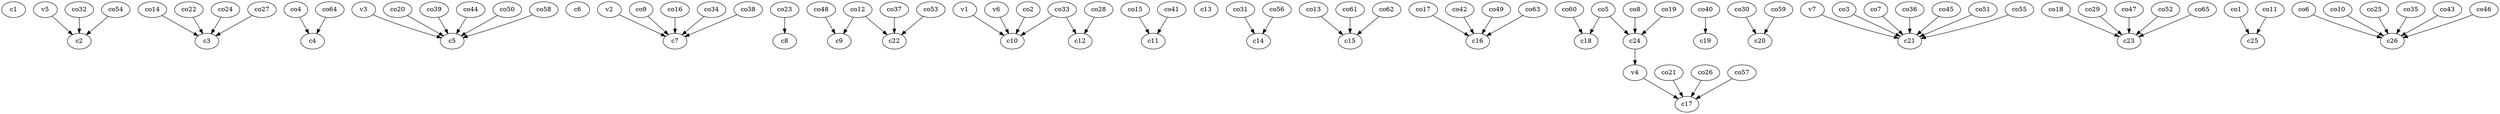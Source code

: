 strict digraph  {
c1;
c2;
c3;
c4;
c5;
c6;
c7;
c8;
c9;
c10;
c11;
c12;
c13;
c14;
c15;
c16;
c17;
c18;
c19;
c20;
c21;
c22;
c23;
c24;
c25;
c26;
v1;
v2;
v3;
v4;
v5;
v6;
v7;
co1;
co2;
co3;
co4;
co5;
co6;
co7;
co8;
co9;
co10;
co11;
co12;
co13;
co14;
co15;
co16;
co17;
co18;
co19;
co20;
co21;
co22;
co23;
co24;
co25;
co26;
co27;
co28;
co29;
co30;
co31;
co32;
co33;
co34;
co35;
co36;
co37;
co38;
co39;
co40;
co41;
co42;
co43;
co44;
co45;
co46;
co47;
co48;
co49;
co50;
co51;
co52;
co53;
co54;
co55;
co56;
co57;
co58;
co59;
co60;
co61;
co62;
co63;
co64;
co65;
c24 -> v4  [weight=1];
v1 -> c10  [weight=1];
v2 -> c7  [weight=1];
v3 -> c5  [weight=1];
v4 -> c17  [weight=1];
v5 -> c2  [weight=1];
v6 -> c10  [weight=1];
v7 -> c21  [weight=1];
co1 -> c25  [weight=1];
co2 -> c10  [weight=1];
co3 -> c21  [weight=1];
co4 -> c4  [weight=1];
co5 -> c24  [weight=1];
co5 -> c18  [weight=1];
co6 -> c26  [weight=1];
co7 -> c21  [weight=1];
co8 -> c24  [weight=1];
co9 -> c7  [weight=1];
co10 -> c26  [weight=1];
co11 -> c25  [weight=1];
co12 -> c22  [weight=1];
co12 -> c9  [weight=1];
co13 -> c15  [weight=1];
co14 -> c3  [weight=1];
co15 -> c11  [weight=1];
co16 -> c7  [weight=1];
co17 -> c16  [weight=1];
co18 -> c23  [weight=1];
co19 -> c24  [weight=1];
co20 -> c5  [weight=1];
co21 -> c17  [weight=1];
co22 -> c3  [weight=1];
co23 -> c8  [weight=1];
co24 -> c3  [weight=1];
co25 -> c26  [weight=1];
co26 -> c17  [weight=1];
co27 -> c3  [weight=1];
co28 -> c12  [weight=1];
co29 -> c23  [weight=1];
co30 -> c20  [weight=1];
co31 -> c14  [weight=1];
co32 -> c2  [weight=1];
co33 -> c12  [weight=1];
co33 -> c10  [weight=1];
co34 -> c7  [weight=1];
co35 -> c26  [weight=1];
co36 -> c21  [weight=1];
co37 -> c22  [weight=1];
co38 -> c7  [weight=1];
co39 -> c5  [weight=1];
co40 -> c19  [weight=1];
co41 -> c11  [weight=1];
co42 -> c16  [weight=1];
co43 -> c26  [weight=1];
co44 -> c5  [weight=1];
co45 -> c21  [weight=1];
co46 -> c26  [weight=1];
co47 -> c23  [weight=1];
co48 -> c9  [weight=1];
co49 -> c16  [weight=1];
co50 -> c5  [weight=1];
co51 -> c21  [weight=1];
co52 -> c23  [weight=1];
co53 -> c22  [weight=1];
co54 -> c2  [weight=1];
co55 -> c21  [weight=1];
co56 -> c14  [weight=1];
co57 -> c17  [weight=1];
co58 -> c5  [weight=1];
co59 -> c20  [weight=1];
co60 -> c18  [weight=1];
co61 -> c15  [weight=1];
co62 -> c15  [weight=1];
co63 -> c16  [weight=1];
co64 -> c4  [weight=1];
co65 -> c23  [weight=1];
}
